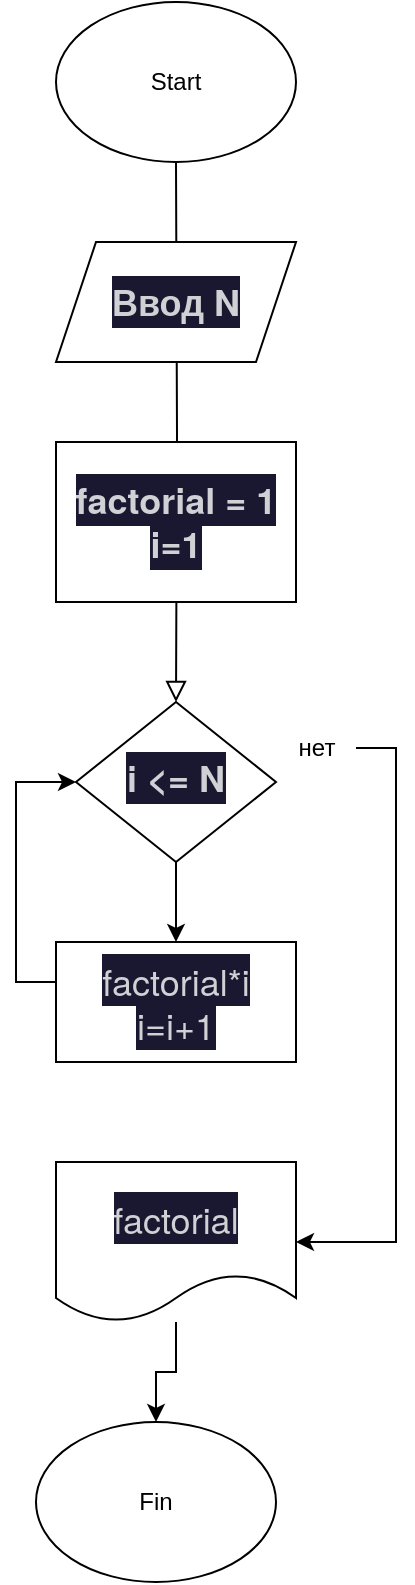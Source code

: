 <mxfile version="24.5.2" type="github">
  <diagram id="C5RBs43oDa-KdzZeNtuy" name="Page-1">
    <mxGraphModel dx="959" dy="991" grid="1" gridSize="10" guides="1" tooltips="1" connect="1" arrows="1" fold="1" page="1" pageScale="1" pageWidth="827" pageHeight="1169" math="0" shadow="0">
      <root>
        <mxCell id="WIyWlLk6GJQsqaUBKTNV-0" />
        <mxCell id="WIyWlLk6GJQsqaUBKTNV-1" parent="WIyWlLk6GJQsqaUBKTNV-0" />
        <mxCell id="WIyWlLk6GJQsqaUBKTNV-2" value="" style="rounded=0;html=1;jettySize=auto;orthogonalLoop=1;fontSize=11;endArrow=block;endFill=0;endSize=8;strokeWidth=1;shadow=0;labelBackgroundColor=none;edgeStyle=orthogonalEdgeStyle;" parent="WIyWlLk6GJQsqaUBKTNV-1" target="WIyWlLk6GJQsqaUBKTNV-6" edge="1">
          <mxGeometry relative="1" as="geometry">
            <mxPoint x="220" y="120" as="sourcePoint" />
          </mxGeometry>
        </mxCell>
        <mxCell id="MB4FyDMZT8q3o89GB6LZ-9" value="" style="edgeStyle=orthogonalEdgeStyle;rounded=0;orthogonalLoop=1;jettySize=auto;html=1;" edge="1" parent="WIyWlLk6GJQsqaUBKTNV-1" source="WIyWlLk6GJQsqaUBKTNV-6" target="MB4FyDMZT8q3o89GB6LZ-8">
          <mxGeometry relative="1" as="geometry" />
        </mxCell>
        <mxCell id="WIyWlLk6GJQsqaUBKTNV-6" value="&lt;strong style=&quot;color: rgba(255, 255, 255, 0.8); font-family: &amp;quot;YS Text&amp;quot;, &amp;quot;Helvetica Neue&amp;quot;, Arial, sans-serif; font-size: 18px; text-align: left; background-color: rgb(25, 24, 48);&quot;&gt;&lt;span style=&quot;animation: 0.3s ease-out 0s 1 normal forwards running svelte-652a17-fade;&quot; class=&quot;alice-fade-word&quot;&gt;i&lt;/span&gt;&lt;span style=&quot;animation: 0.3s ease-out 0s 1 normal forwards running svelte-652a17-fade;&quot; class=&quot;alice-fade-word&quot;&gt;&amp;nbsp;&amp;lt;= N&lt;/span&gt;&lt;/strong&gt;" style="rhombus;whiteSpace=wrap;html=1;shadow=0;fontFamily=Helvetica;fontSize=12;align=center;strokeWidth=1;spacing=6;spacingTop=-4;" parent="WIyWlLk6GJQsqaUBKTNV-1" vertex="1">
          <mxGeometry x="170" y="390" width="100" height="80" as="geometry" />
        </mxCell>
        <mxCell id="MB4FyDMZT8q3o89GB6LZ-1" value="&lt;strong style=&quot;color: rgba(255, 255, 255, 0.8); font-family: &amp;quot;YS Text&amp;quot;, &amp;quot;Helvetica Neue&amp;quot;, Arial, sans-serif; font-size: 18px; text-align: left; background-color: rgb(25, 24, 48);&quot;&gt;&lt;span style=&quot;animation: 0.3s ease-out 0s 1 normal forwards running svelte-652a17-fade;&quot; class=&quot;alice-fade-word&quot;&gt;Ввод&lt;/span&gt;&lt;span style=&quot;animation: 0.3s ease-out 0s 1 normal forwards running svelte-652a17-fade;&quot; class=&quot;alice-fade-word&quot;&gt;&amp;nbsp;N&lt;/span&gt;&lt;/strong&gt;" style="shape=parallelogram;perimeter=parallelogramPerimeter;whiteSpace=wrap;html=1;fixedSize=1;" vertex="1" parent="WIyWlLk6GJQsqaUBKTNV-1">
          <mxGeometry x="160" y="160" width="120" height="60" as="geometry" />
        </mxCell>
        <mxCell id="MB4FyDMZT8q3o89GB6LZ-2" value="&lt;strong style=&quot;color: rgba(255, 255, 255, 0.8); font-family: &amp;quot;YS Text&amp;quot;, &amp;quot;Helvetica Neue&amp;quot;, Arial, sans-serif; font-size: 18px; text-align: left; background-color: rgb(25, 24, 48);&quot;&gt;&lt;span style=&quot;animation: 0.3s ease-out 0s 1 normal forwards running svelte-652a17-fade;&quot; class=&quot;alice-fade-word&quot;&gt;factorial&lt;/span&gt;&lt;span style=&quot;animation: 0.3s ease-out 0s 1 normal forwards running svelte-652a17-fade;&quot; class=&quot;alice-fade-word&quot;&gt;&amp;nbsp;=&amp;nbsp;&lt;/span&gt;&lt;/strong&gt;&lt;strong style=&quot;color: rgba(255, 255, 255, 0.8); font-family: &amp;quot;YS Text&amp;quot;, &amp;quot;Helvetica Neue&amp;quot;, Arial, sans-serif; font-size: 18px; text-align: left; background-color: rgb(25, 24, 48);&quot;&gt;&lt;span style=&quot;animation: 0.3s ease-out 0s 1 normal forwards running svelte-652a17-fade;&quot; class=&quot;alice-fade-word&quot;&gt;1&lt;/span&gt;&lt;/strong&gt;&lt;div&gt;&lt;strong style=&quot;color: rgba(255, 255, 255, 0.8); font-family: &amp;quot;YS Text&amp;quot;, &amp;quot;Helvetica Neue&amp;quot;, Arial, sans-serif; font-size: 18px; text-align: left; background-color: rgb(25, 24, 48);&quot;&gt;&lt;span style=&quot;animation: 0.3s ease-out 0s 1 normal forwards running svelte-652a17-fade;&quot; class=&quot;alice-fade-word&quot;&gt;i=1&lt;/span&gt;&lt;/strong&gt;&lt;/div&gt;" style="rounded=0;whiteSpace=wrap;html=1;" vertex="1" parent="WIyWlLk6GJQsqaUBKTNV-1">
          <mxGeometry x="160" y="260" width="120" height="80" as="geometry" />
        </mxCell>
        <mxCell id="MB4FyDMZT8q3o89GB6LZ-3" value="Start" style="ellipse;whiteSpace=wrap;html=1;" vertex="1" parent="WIyWlLk6GJQsqaUBKTNV-1">
          <mxGeometry x="160" y="40" width="120" height="80" as="geometry" />
        </mxCell>
        <mxCell id="MB4FyDMZT8q3o89GB6LZ-13" style="edgeStyle=orthogonalEdgeStyle;rounded=0;orthogonalLoop=1;jettySize=auto;html=1;entryX=0;entryY=0.5;entryDx=0;entryDy=0;" edge="1" parent="WIyWlLk6GJQsqaUBKTNV-1" source="MB4FyDMZT8q3o89GB6LZ-8" target="WIyWlLk6GJQsqaUBKTNV-6">
          <mxGeometry relative="1" as="geometry">
            <Array as="points">
              <mxPoint x="140" y="530" />
              <mxPoint x="140" y="430" />
            </Array>
          </mxGeometry>
        </mxCell>
        <mxCell id="MB4FyDMZT8q3o89GB6LZ-8" value="&lt;span style=&quot;animation: 0.3s ease-out 0s 1 normal forwards running svelte-652a17-fade; color: rgba(255, 255, 255, 0.8); font-family: &amp;quot;YS Text&amp;quot;, &amp;quot;Helvetica Neue&amp;quot;, Arial, sans-serif; font-size: 18px; text-align: left; background-color: rgb(25, 24, 48);&quot; class=&quot;alice-fade-word&quot;&gt;factorial*i&lt;/span&gt;&lt;div&gt;&lt;span style=&quot;animation: 0.3s ease-out 0s 1 normal forwards running svelte-652a17-fade; color: rgba(255, 255, 255, 0.8); font-family: &amp;quot;YS Text&amp;quot;, &amp;quot;Helvetica Neue&amp;quot;, Arial, sans-serif; font-size: 18px; text-align: left; background-color: rgb(25, 24, 48);&quot; class=&quot;alice-fade-word&quot;&gt;i=i+1&lt;/span&gt;&lt;/div&gt;" style="rounded=0;whiteSpace=wrap;html=1;" vertex="1" parent="WIyWlLk6GJQsqaUBKTNV-1">
          <mxGeometry x="160" y="510" width="120" height="60" as="geometry" />
        </mxCell>
        <mxCell id="MB4FyDMZT8q3o89GB6LZ-12" style="edgeStyle=orthogonalEdgeStyle;rounded=0;orthogonalLoop=1;jettySize=auto;html=1;entryX=1;entryY=0.5;entryDx=0;entryDy=0;" edge="1" parent="WIyWlLk6GJQsqaUBKTNV-1" source="MB4FyDMZT8q3o89GB6LZ-10" target="MB4FyDMZT8q3o89GB6LZ-11">
          <mxGeometry relative="1" as="geometry">
            <Array as="points">
              <mxPoint x="330" y="413" />
              <mxPoint x="330" y="660" />
            </Array>
          </mxGeometry>
        </mxCell>
        <mxCell id="MB4FyDMZT8q3o89GB6LZ-10" value="нет" style="text;html=1;align=center;verticalAlign=middle;resizable=0;points=[];autosize=1;strokeColor=none;fillColor=none;" vertex="1" parent="WIyWlLk6GJQsqaUBKTNV-1">
          <mxGeometry x="270" y="398" width="40" height="30" as="geometry" />
        </mxCell>
        <mxCell id="MB4FyDMZT8q3o89GB6LZ-15" value="" style="edgeStyle=orthogonalEdgeStyle;rounded=0;orthogonalLoop=1;jettySize=auto;html=1;" edge="1" parent="WIyWlLk6GJQsqaUBKTNV-1" source="MB4FyDMZT8q3o89GB6LZ-11" target="MB4FyDMZT8q3o89GB6LZ-14">
          <mxGeometry relative="1" as="geometry" />
        </mxCell>
        <mxCell id="MB4FyDMZT8q3o89GB6LZ-11" value="&lt;span style=&quot;color: rgba(255, 255, 255, 0.8); font-family: &amp;quot;YS Text&amp;quot;, &amp;quot;Helvetica Neue&amp;quot;, Arial, sans-serif; font-size: 18px; text-align: left; background-color: rgb(25, 24, 48);&quot;&gt;factorial&lt;/span&gt;" style="shape=document;whiteSpace=wrap;html=1;boundedLbl=1;" vertex="1" parent="WIyWlLk6GJQsqaUBKTNV-1">
          <mxGeometry x="160" y="620" width="120" height="80" as="geometry" />
        </mxCell>
        <mxCell id="MB4FyDMZT8q3o89GB6LZ-14" value="Fin" style="ellipse;whiteSpace=wrap;html=1;" vertex="1" parent="WIyWlLk6GJQsqaUBKTNV-1">
          <mxGeometry x="150" y="750" width="120" height="80" as="geometry" />
        </mxCell>
      </root>
    </mxGraphModel>
  </diagram>
</mxfile>
